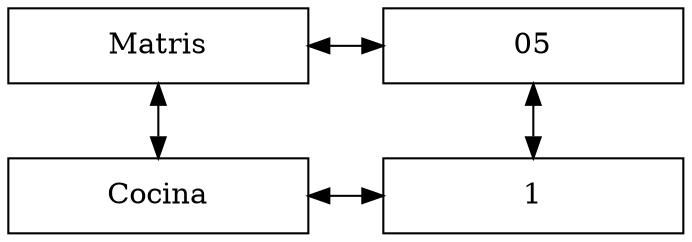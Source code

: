 digraph { 
rankdir = TB; 
node [shape=rectangle, height=0.5, width=2] 
graph[ nodesep = 0.5] 
Matris[label="Matris"] 
nodo05 [label="05"] 
nodoCocina [label="Cocina"] 
Matris -> nodo05 [dir=both] 
Matris -> nodoCocina [dir=both] 
nodo0y0[label="1"] 
nodo05 -> nodo0y0[dir=both] 
nodoCocina -> nodo0y0[constraint=false, dir=both] 
{ rank=same; Matris; nodo05} 
{ rank=same;nodoCocina;nodo0y0} 
}